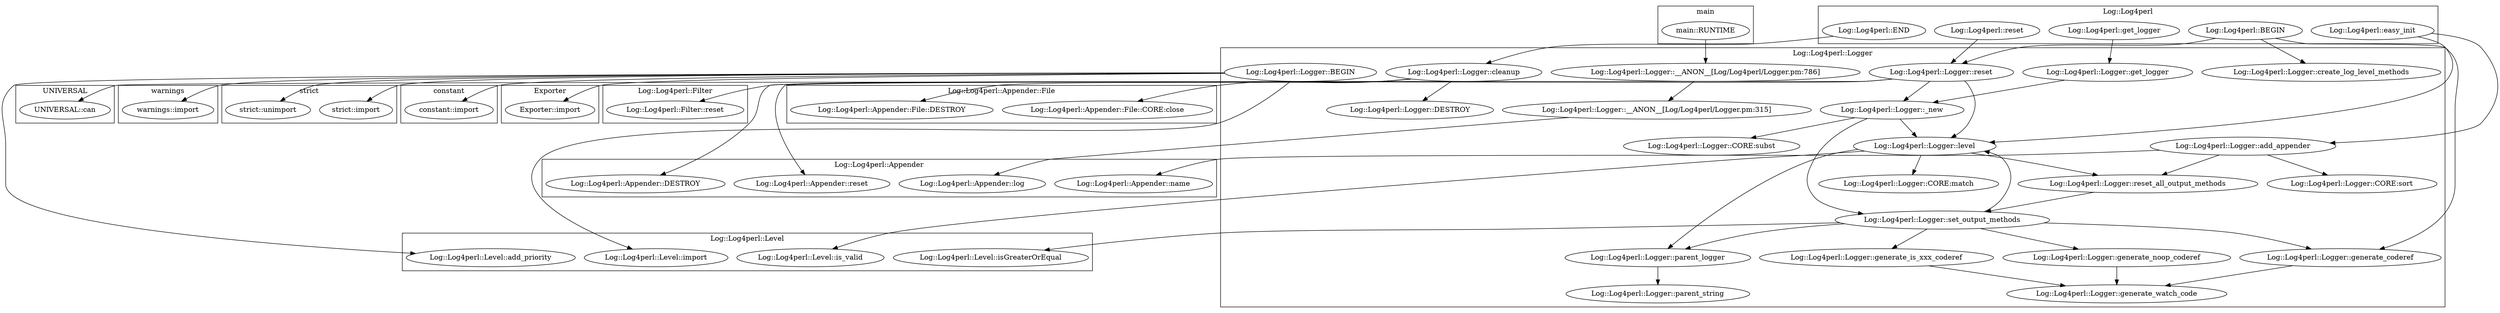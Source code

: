 digraph {
graph [overlap=false]
subgraph cluster_Log_Log4perl_Appender_File {
	label="Log::Log4perl::Appender::File";
	"Log::Log4perl::Appender::File::CORE:close";
	"Log::Log4perl::Appender::File::DESTROY";
}
subgraph cluster_Log_Log4perl_Appender {
	label="Log::Log4perl::Appender";
	"Log::Log4perl::Appender::log";
	"Log::Log4perl::Appender::reset";
	"Log::Log4perl::Appender::DESTROY";
	"Log::Log4perl::Appender::name";
}
subgraph cluster_Log_Log4perl_Level {
	label="Log::Log4perl::Level";
	"Log::Log4perl::Level::import";
	"Log::Log4perl::Level::add_priority";
	"Log::Log4perl::Level::is_valid";
	"Log::Log4perl::Level::isGreaterOrEqual";
}
subgraph cluster_warnings {
	label="warnings";
	"warnings::import";
}
subgraph cluster_main {
	label="main";
	"main::RUNTIME";
}
subgraph cluster_Log_Log4perl_Filter {
	label="Log::Log4perl::Filter";
	"Log::Log4perl::Filter::reset";
}
subgraph cluster_strict {
	label="strict";
	"strict::import";
	"strict::unimport";
}
subgraph cluster_Log_Log4perl {
	label="Log::Log4perl";
	"Log::Log4perl::END";
	"Log::Log4perl::BEGIN";
	"Log::Log4perl::reset";
	"Log::Log4perl::get_logger";
	"Log::Log4perl::easy_init";
}
subgraph cluster_UNIVERSAL {
	label="UNIVERSAL";
	"UNIVERSAL::can";
}
subgraph cluster_Log_Log4perl_Logger {
	label="Log::Log4perl::Logger";
	"Log::Log4perl::Logger::parent_logger";
	"Log::Log4perl::Logger::cleanup";
	"Log::Log4perl::Logger::generate_is_xxx_coderef";
	"Log::Log4perl::Logger::_new";
	"Log::Log4perl::Logger::__ANON__[Log/Log4perl/Logger.pm:786]";
	"Log::Log4perl::Logger::CORE:sort";
	"Log::Log4perl::Logger::generate_coderef";
	"Log::Log4perl::Logger::DESTROY";
	"Log::Log4perl::Logger::generate_noop_coderef";
	"Log::Log4perl::Logger::CORE:match";
	"Log::Log4perl::Logger::level";
	"Log::Log4perl::Logger::reset_all_output_methods";
	"Log::Log4perl::Logger::parent_string";
	"Log::Log4perl::Logger::create_log_level_methods";
	"Log::Log4perl::Logger::generate_watch_code";
	"Log::Log4perl::Logger::get_logger";
	"Log::Log4perl::Logger::add_appender";
	"Log::Log4perl::Logger::BEGIN";
	"Log::Log4perl::Logger::__ANON__[Log/Log4perl/Logger.pm:315]";
	"Log::Log4perl::Logger::set_output_methods";
	"Log::Log4perl::Logger::reset";
	"Log::Log4perl::Logger::CORE:subst";
}
subgraph cluster_constant {
	label="constant";
	"constant::import";
}
subgraph cluster_Exporter {
	label="Exporter";
	"Exporter::import";
}
"Log::Log4perl::Logger::__ANON__[Log/Log4perl/Logger.pm:315]" -> "Log::Log4perl::Appender::log";
"main::RUNTIME" -> "Log::Log4perl::Logger::__ANON__[Log/Log4perl/Logger.pm:786]";
"Log::Log4perl::Logger::cleanup" -> "Log::Log4perl::Logger::DESTROY";
"Log::Log4perl::Logger::set_output_methods" -> "Log::Log4perl::Logger::generate_noop_coderef";
"Log::Log4perl::Logger::level" -> "Log::Log4perl::Logger::CORE:match";
"Log::Log4perl::Logger::cleanup" -> "Log::Log4perl::Appender::DESTROY";
"Log::Log4perl::Logger::add_appender" -> "Log::Log4perl::Appender::name";
"Log::Log4perl::Logger::parent_logger" -> "Log::Log4perl::Logger::parent_string";
"Log::Log4perl::BEGIN" -> "Log::Log4perl::Logger::create_log_level_methods";
"Log::Log4perl::Logger::BEGIN" -> "Log::Log4perl::Level::import";
"Log::Log4perl::Logger::generate_is_xxx_coderef" -> "Log::Log4perl::Logger::generate_watch_code";
"Log::Log4perl::Logger::generate_noop_coderef" -> "Log::Log4perl::Logger::generate_watch_code";
"Log::Log4perl::Logger::generate_coderef" -> "Log::Log4perl::Logger::generate_watch_code";
"Log::Log4perl::get_logger" -> "Log::Log4perl::Logger::get_logger";
"Log::Log4perl::easy_init" -> "Log::Log4perl::Logger::add_appender";
"Log::Log4perl::Logger::cleanup" -> "Log::Log4perl::Appender::File::DESTROY";
"Log::Log4perl::Logger::__ANON__[Log/Log4perl/Logger.pm:786]" -> "Log::Log4perl::Logger::__ANON__[Log/Log4perl/Logger.pm:315]";
"Log::Log4perl::Logger::BEGIN" -> "Exporter::import";
"Log::Log4perl::Logger::cleanup" -> "Log::Log4perl::Appender::File::CORE:close";
"Log::Log4perl::BEGIN" -> "Log::Log4perl::Logger::reset";
"Log::Log4perl::reset" -> "Log::Log4perl::Logger::reset";
"Log::Log4perl::Logger::cleanup" -> "UNIVERSAL::can";
"Log::Log4perl::Logger::_new" -> "Log::Log4perl::Logger::CORE:subst";
"Log::Log4perl::Logger::set_output_methods" -> "Log::Log4perl::Logger::parent_logger";
"Log::Log4perl::Logger::level" -> "Log::Log4perl::Logger::parent_logger";
"Log::Log4perl::Logger::BEGIN" -> "constant::import";
"Log::Log4perl::Logger::set_output_methods" -> "Log::Log4perl::Logger::generate_is_xxx_coderef";
"Log::Log4perl::END" -> "Log::Log4perl::Logger::cleanup";
"Log::Log4perl::Logger::reset" -> "Log::Log4perl::Logger::_new";
"Log::Log4perl::Logger::get_logger" -> "Log::Log4perl::Logger::_new";
"Log::Log4perl::Logger::BEGIN" -> "strict::unimport";
"Log::Log4perl::Logger::add_appender" -> "Log::Log4perl::Logger::CORE:sort";
"Log::Log4perl::BEGIN" -> "Log::Log4perl::Logger::generate_coderef";
"Log::Log4perl::Logger::set_output_methods" -> "Log::Log4perl::Logger::generate_coderef";
"Log::Log4perl::Logger::add_appender" -> "Log::Log4perl::Logger::reset_all_output_methods";
"Log::Log4perl::Logger::level" -> "Log::Log4perl::Logger::reset_all_output_methods";
"Log::Log4perl::Logger::set_output_methods" -> "Log::Log4perl::Logger::level";
"Log::Log4perl::Logger::_new" -> "Log::Log4perl::Logger::level";
"Log::Log4perl::Logger::reset" -> "Log::Log4perl::Logger::level";
"Log::Log4perl::easy_init" -> "Log::Log4perl::Logger::level";
"Log::Log4perl::Logger::level" -> "Log::Log4perl::Level::is_valid";
"Log::Log4perl::Logger::reset" -> "Log::Log4perl::Filter::reset";
"Log::Log4perl::Logger::BEGIN" -> "warnings::import";
"Log::Log4perl::Logger::_new" -> "Log::Log4perl::Logger::set_output_methods";
"Log::Log4perl::Logger::reset_all_output_methods" -> "Log::Log4perl::Logger::set_output_methods";
"Log::Log4perl::Logger::BEGIN" -> "Log::Log4perl::Level::add_priority";
"Log::Log4perl::Logger::reset" -> "Log::Log4perl::Appender::reset";
"Log::Log4perl::Logger::BEGIN" -> "strict::import";
"Log::Log4perl::Logger::set_output_methods" -> "Log::Log4perl::Level::isGreaterOrEqual";
}

